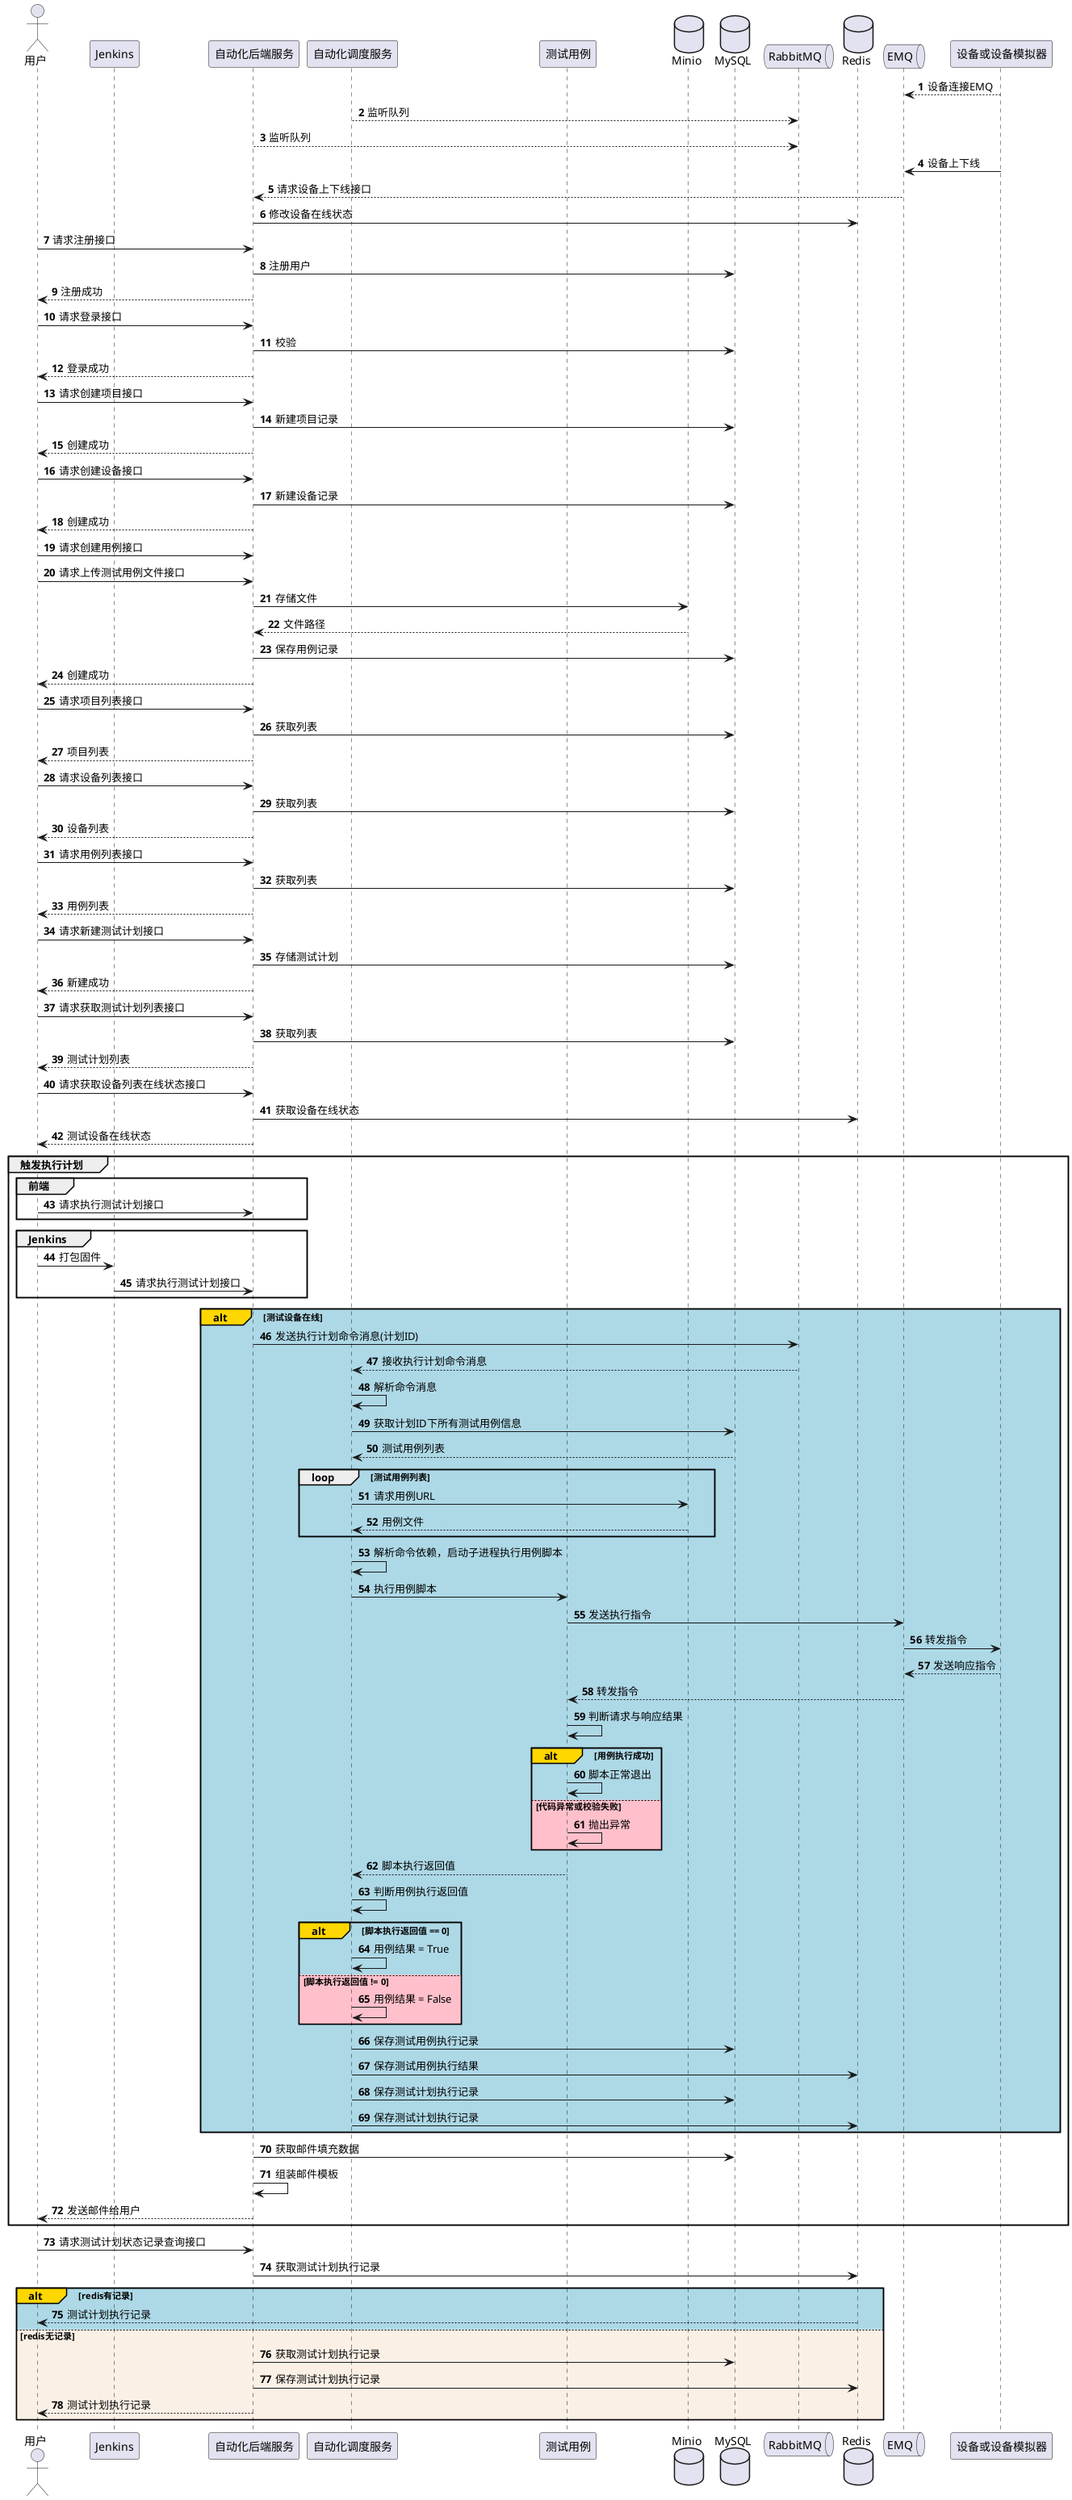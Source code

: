 @startuml
'https://plantuml.com/sequence-diagram

actor       用户 as user
participant Jenkins as jenkins
participant 自动化后端服务 as backend_svc
participant 自动化调度服务 as schedule_svc
participant 测试用例 as test_case
database Minio as minio
database MySQL as mysql
queue RabbitMQ as mq
database Redis as redis
queue EMQ as emq
participant 设备或设备模拟器 as device

autonumber


device --> emq: 设备连接EMQ
schedule_svc --> mq: 监听队列
backend_svc --> mq: 监听队列

device -> emq: 设备上下线
emq --> backend_svc: 请求设备上下线接口
backend_svc -> redis: 修改设备在线状态

user -> backend_svc: 请求注册接口
backend_svc -> mysql: 注册用户
user <-- backend_svc: 注册成功

user -> backend_svc: 请求登录接口
backend_svc -> mysql: 校验
user <-- backend_svc: 登录成功

user -> backend_svc: 请求创建项目接口
backend_svc -> mysql: 新建项目记录
user <-- backend_svc: 创建成功

user -> backend_svc: 请求创建设备接口
backend_svc -> mysql: 新建设备记录
user <-- backend_svc: 创建成功

user -> backend_svc: 请求创建用例接口
user -> backend_svc: 请求上传测试用例文件接口
backend_svc -> minio: 存储文件
backend_svc <-- minio: 文件路径
backend_svc -> mysql: 保存用例记录
user <-- backend_svc: 创建成功

user -> backend_svc: 请求项目列表接口
backend_svc -> mysql: 获取列表
user <-- backend_svc: 项目列表

user -> backend_svc: 请求设备列表接口
backend_svc -> mysql: 获取列表
user <-- backend_svc: 设备列表

user -> backend_svc: 请求用例列表接口
backend_svc -> mysql: 获取列表
user <-- backend_svc: 用例列表

user -> backend_svc: 请求新建测试计划接口
backend_svc -> mysql: 存储测试计划
user <-- backend_svc: 新建成功

user -> backend_svc: 请求获取测试计划列表接口
backend_svc -> mysql: 获取列表
user <-- backend_svc: 测试计划列表

user -> backend_svc: 请求获取设备列表在线状态接口
backend_svc -> redis: 获取设备在线状态
user <-- backend_svc: 测试设备在线状态

group 触发执行计划
    group 前端
        user -> backend_svc: 请求执行测试计划接口
    end
    group Jenkins
        user -> jenkins: 打包固件
        jenkins -> backend_svc: 请求执行测试计划接口
    end

    alt#Gold #LightBlue 测试设备在线
        backend_svc -> mq: 发送执行计划命令消息(计划ID)
        mq --> schedule_svc: 接收执行计划命令消息
        schedule_svc -> schedule_svc: 解析命令消息
        schedule_svc -> mysql: 获取计划ID下所有测试用例信息
        schedule_svc <-- mysql: 测试用例列表

        loop 测试用例列表
            schedule_svc -> minio: 请求用例URL
            schedule_svc <-- minio: 用例文件
        end
        schedule_svc -> schedule_svc: 解析命令依赖，启动子进程执行用例脚本
        schedule_svc -> test_case: 执行用例脚本

        test_case -> emq: 发送执行指令
        emq -> device: 转发指令
        emq <-- device: 发送响应指令
        test_case <-- emq: 转发指令

        test_case -> test_case: 判断请求与响应结果

        alt#Gold #LightBlue 用例执行成功
            test_case ->  test_case: 脚本正常退出
        else #Pink 代码异常或校验失败
            test_case ->  test_case: 抛出异常
        end

        schedule_svc <-- test_case: 脚本执行返回值
        schedule_svc -> schedule_svc: 判断用例执行返回值
        alt#Gold #LightBlue 脚本执行返回值 == 0
            schedule_svc ->  schedule_svc: 用例结果 = True
        else #Pink 脚本执行返回值 != 0
            schedule_svc ->  schedule_svc: 用例结果 = False
        end
        schedule_svc -> mysql: 保存测试用例执行记录
        schedule_svc -> redis: 保存测试用例执行结果
        schedule_svc -> mysql: 保存测试计划执行记录
        schedule_svc -> redis: 保存测试计划执行记录
    end
    backend_svc -> mysql: 获取邮件填充数据
    backend_svc -> backend_svc: 组装邮件模板
    user <-- backend_svc: 发送邮件给用户
end

user -> backend_svc: 请求测试计划状态记录查询接口
backend_svc -> redis: 获取测试计划执行记录
alt#Gold #LightBlue redis有记录
    user <-- redis: 测试计划执行记录
else #Linen redis无记录
    backend_svc -> mysql: 获取测试计划执行记录
    backend_svc -> redis: 保存测试计划执行记录
    user <-- backend_svc: 测试计划执行记录
end
@enduml
